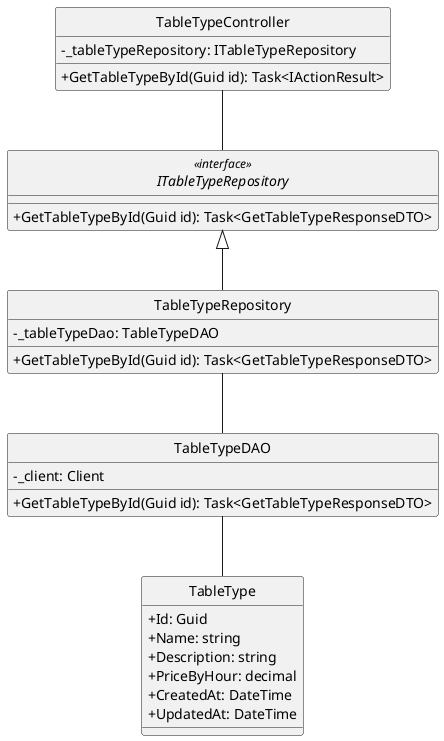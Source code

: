 @startuml
hide circle
skinparam classAttributeIconSize 0

class TableTypeController {
    - _tableTypeRepository: ITableTypeRepository
    + GetTableTypeById(Guid id): Task<IActionResult>
}

interface ITableTypeRepository<<interface>> {
    + GetTableTypeById(Guid id): Task<GetTableTypeResponseDTO>
}

class TableTypeRepository {
    - _tableTypeDao: TableTypeDAO
    + GetTableTypeById(Guid id): Task<GetTableTypeResponseDTO>
}

class TableTypeDAO {
    - _client: Client
    + GetTableTypeById(Guid id): Task<GetTableTypeResponseDTO>
}

class TableType {
    + Id: Guid
    + Name: string
    + Description: string
    + PriceByHour: decimal
    + CreatedAt: DateTime
    + UpdatedAt: DateTime
}


TableTypeController -- ITableTypeRepository
ITableTypeRepository <|-- TableTypeRepository
TableTypeRepository -- TableTypeDAO
TableTypeDAO -- TableType
@enduml
